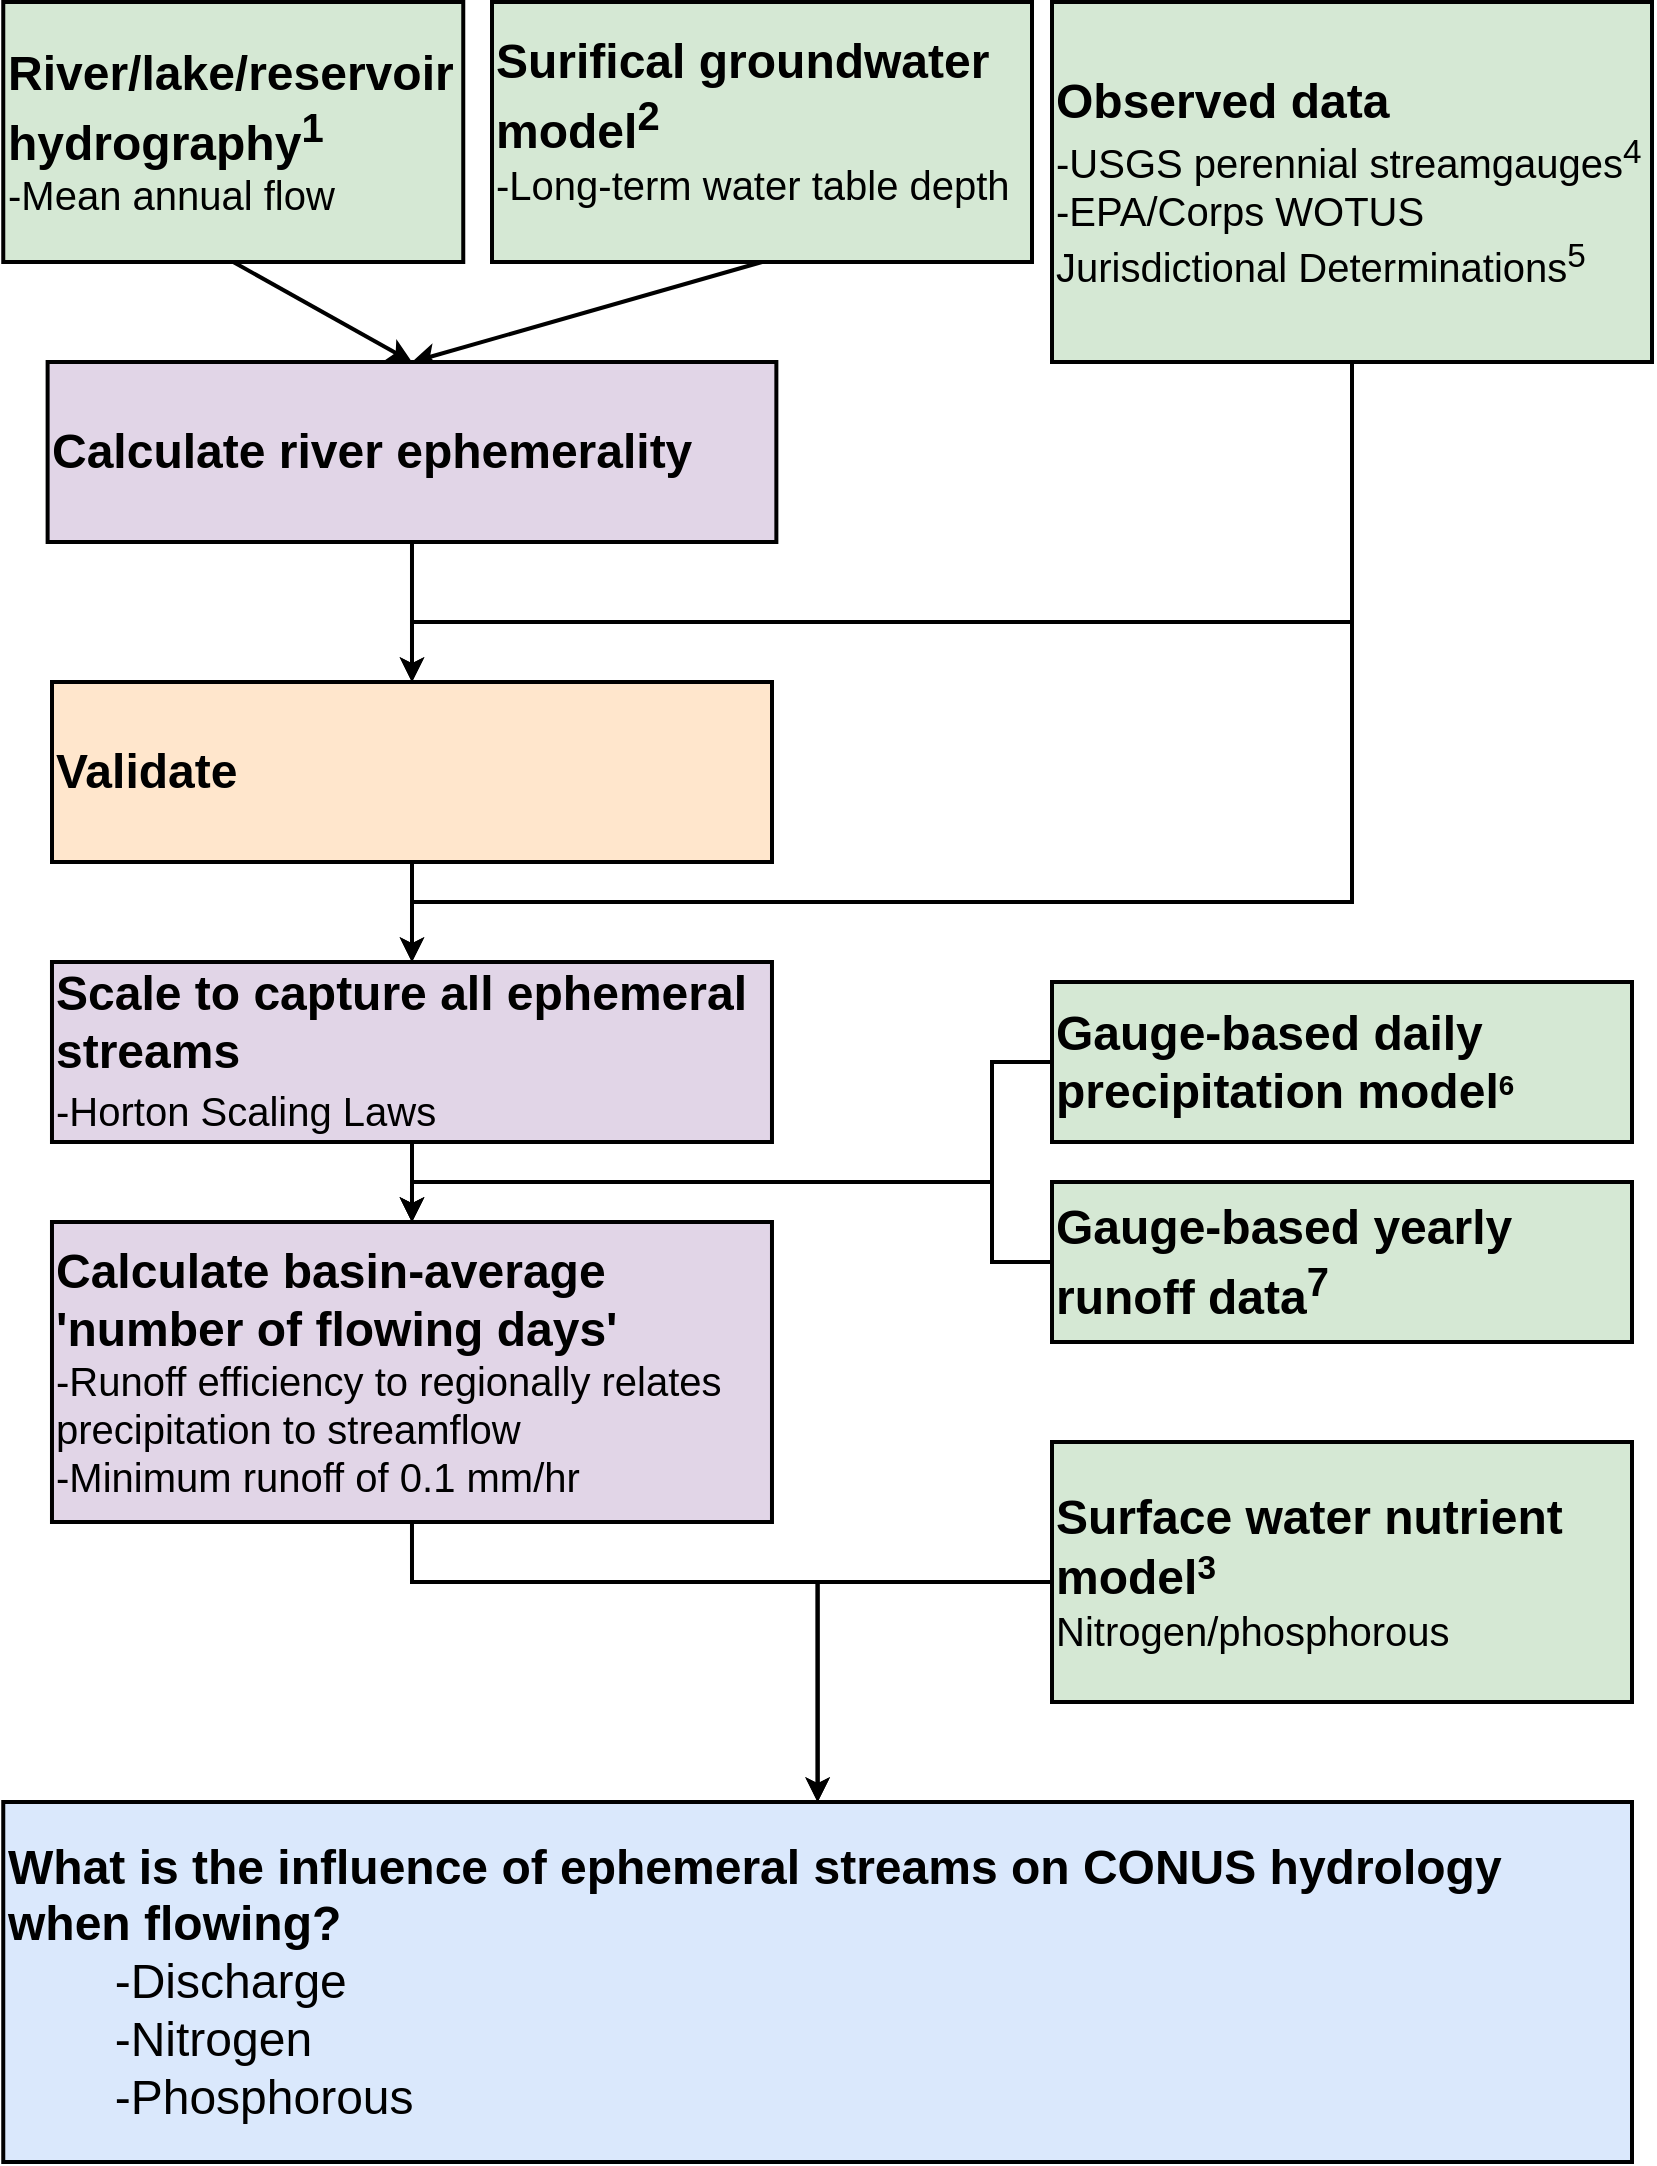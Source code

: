 <mxfile version="17.2.4" type="device"><diagram id="rmIsN-aQM5DUS-aYzJqU" name="Page-1"><mxGraphModel dx="2031" dy="1236" grid="1" gridSize="10" guides="1" tooltips="1" connect="1" arrows="1" fold="1" page="1" pageScale="1" pageWidth="850" pageHeight="1100" math="0" shadow="0"><root><mxCell id="0"/><mxCell id="1" parent="0"/><mxCell id="GAgp2lGwTjoxuqxvStRf-5" style="rounded=0;orthogonalLoop=1;jettySize=auto;html=1;exitX=0.5;exitY=1;exitDx=0;exitDy=0;strokeWidth=2;entryX=0.5;entryY=0;entryDx=0;entryDy=0;" parent="1" source="bA_Qfa28NUKsnwbfBqmp-8" target="bA_Qfa28NUKsnwbfBqmp-12" edge="1"><mxGeometry relative="1" as="geometry"><mxPoint x="385" y="290.0" as="sourcePoint"/></mxGeometry></mxCell><mxCell id="bA_Qfa28NUKsnwbfBqmp-1" value="&lt;font style=&quot;font-size: 24px&quot;&gt;&lt;b&gt;River/lake/reservoir hydrography&lt;sup&gt;1&lt;/sup&gt;&lt;br&gt;&lt;/b&gt;&lt;/font&gt;&lt;font style=&quot;font-size: 20px&quot;&gt;-Mean annual flow&lt;br&gt;&lt;/font&gt;" style="rounded=0;whiteSpace=wrap;html=1;align=left;fillColor=#d5e8d4;strokeColor=#000000;strokeWidth=2;" parent="1" vertex="1"><mxGeometry x="15.63" y="10" width="230" height="130" as="geometry"/></mxCell><mxCell id="bA_Qfa28NUKsnwbfBqmp-3" style="rounded=0;orthogonalLoop=1;jettySize=auto;html=1;exitX=0.5;exitY=1;exitDx=0;exitDy=0;strokeWidth=2;entryX=0.5;entryY=0;entryDx=0;entryDy=0;" parent="1" source="bA_Qfa28NUKsnwbfBqmp-1" target="bA_Qfa28NUKsnwbfBqmp-12" edge="1"><mxGeometry relative="1" as="geometry"><mxPoint x="395" y="170" as="sourcePoint"/><mxPoint x="250" y="200" as="targetPoint"/></mxGeometry></mxCell><mxCell id="F9Go_E0bVxoqcmGsn-Wj-4" style="edgeStyle=orthogonalEdgeStyle;rounded=0;orthogonalLoop=1;jettySize=auto;html=1;exitX=0.5;exitY=1;exitDx=0;exitDy=0;entryX=0.5;entryY=0;entryDx=0;entryDy=0;fontSize=20;strokeWidth=2;" edge="1" parent="1" source="GAgp2lGwTjoxuqxvStRf-1" target="F9Go_E0bVxoqcmGsn-Wj-2"><mxGeometry relative="1" as="geometry"><Array as="points"><mxPoint x="690" y="320"/><mxPoint x="220" y="320"/></Array></mxGeometry></mxCell><mxCell id="F9Go_E0bVxoqcmGsn-Wj-9" style="edgeStyle=orthogonalEdgeStyle;rounded=0;orthogonalLoop=1;jettySize=auto;html=1;exitX=0.5;exitY=1;exitDx=0;exitDy=0;entryX=0.5;entryY=0;entryDx=0;entryDy=0;fontSize=20;strokeWidth=2;" edge="1" parent="1" source="GAgp2lGwTjoxuqxvStRf-1" target="F9Go_E0bVxoqcmGsn-Wj-5"><mxGeometry relative="1" as="geometry"><Array as="points"><mxPoint x="690" y="460"/><mxPoint x="220" y="460"/></Array></mxGeometry></mxCell><mxCell id="GAgp2lGwTjoxuqxvStRf-1" value="&lt;b&gt;&lt;span style=&quot;font-size: 24px&quot;&gt;Observed data&lt;br&gt;&lt;/span&gt;&lt;/b&gt;&lt;span style=&quot;font-size: 20px&quot;&gt;-USGS perennial streamgauges&lt;sup&gt;4&lt;/sup&gt;&lt;br&gt;&lt;/span&gt;&lt;font style=&quot;font-size: 20px&quot;&gt;-EPA/Corps WOTUS Jurisdictional Determinations&lt;sup&gt;5&lt;/sup&gt;&lt;/font&gt;" style="rounded=0;whiteSpace=wrap;html=1;align=left;fillColor=#d5e8d4;strokeColor=#000000;strokeWidth=2;" parent="1" vertex="1"><mxGeometry x="540" y="10" width="300" height="180" as="geometry"/></mxCell><mxCell id="bA_Qfa28NUKsnwbfBqmp-8" value="&lt;font style=&quot;font-size: 24px&quot;&gt;&lt;b&gt;Surifical groundwater model&lt;sup&gt;2&lt;br&gt;&lt;/sup&gt;&lt;/b&gt;&lt;sup&gt;-Long-term water table depth&lt;br&gt;&lt;/sup&gt;&lt;/font&gt;" style="rounded=0;whiteSpace=wrap;html=1;align=left;fillColor=#d5e8d4;strokeColor=#000000;strokeWidth=2;" parent="1" vertex="1"><mxGeometry x="260" y="10" width="270" height="130" as="geometry"/></mxCell><mxCell id="bA_Qfa28NUKsnwbfBqmp-10" style="edgeStyle=none;rounded=0;orthogonalLoop=1;jettySize=auto;html=1;entryX=0.5;entryY=0;entryDx=0;entryDy=0;fontSize=24;strokeWidth=2;" parent="1" edge="1"><mxGeometry relative="1" as="geometry"><mxPoint x="227.815" y="410.0" as="sourcePoint"/><mxPoint x="227.815" y="410.0" as="targetPoint"/></mxGeometry></mxCell><mxCell id="bA_Qfa28NUKsnwbfBqmp-13" style="rounded=0;orthogonalLoop=1;jettySize=auto;html=1;exitX=0.5;exitY=1;exitDx=0;exitDy=0;fontSize=24;strokeWidth=2;entryX=0.5;entryY=0;entryDx=0;entryDy=0;" parent="1" source="bA_Qfa28NUKsnwbfBqmp-12" target="F9Go_E0bVxoqcmGsn-Wj-2" edge="1"><mxGeometry relative="1" as="geometry"><mxPoint x="230" y="420" as="targetPoint"/></mxGeometry></mxCell><mxCell id="bA_Qfa28NUKsnwbfBqmp-12" value="&lt;span style=&quot;font-size: 24px&quot;&gt;&lt;b&gt;Calculate river ephemerality&lt;/b&gt;&lt;/span&gt;" style="shape=rectangle;perimeter=parallelogramPerimeter;whiteSpace=wrap;html=1;fixedSize=1;fillColor=#e1d5e7;strokeColor=#000000;align=left;strokeWidth=2;" parent="1" vertex="1"><mxGeometry x="37.81" y="190" width="364.37" height="90" as="geometry"/></mxCell><mxCell id="bA_Qfa28NUKsnwbfBqmp-26" value="&lt;span style=&quot;font-size: 24px&quot;&gt;&lt;b&gt;What is the influence of ephemeral streams on CONUS hydrology when flowing?&lt;br&gt;&lt;/b&gt;&lt;span style=&quot;white-space: pre&quot;&gt;&#9;&lt;/span&gt;-Discharge&lt;br&gt;&lt;span style=&quot;white-space: pre&quot;&gt;&#9;&lt;/span&gt;-Nitrogen&lt;br&gt;&lt;span style=&quot;white-space: pre&quot;&gt;&#9;&lt;/span&gt;-Phosphorous&lt;br&gt;&lt;/span&gt;" style="shape=rectangle;perimeter=parallelogramPerimeter;whiteSpace=wrap;html=1;fixedSize=1;fillColor=#dae8fc;strokeColor=#000000;align=left;strokeWidth=2;" parent="1" vertex="1"><mxGeometry x="15.63" y="910" width="814.37" height="180" as="geometry"/></mxCell><mxCell id="F9Go_E0bVxoqcmGsn-Wj-13" style="edgeStyle=orthogonalEdgeStyle;rounded=0;orthogonalLoop=1;jettySize=auto;html=1;exitX=0;exitY=0.5;exitDx=0;exitDy=0;entryX=0.5;entryY=0;entryDx=0;entryDy=0;fontSize=20;strokeWidth=2;" edge="1" parent="1" source="F9Go_E0bVxoqcmGsn-Wj-1" target="F9Go_E0bVxoqcmGsn-Wj-10"><mxGeometry relative="1" as="geometry"><Array as="points"><mxPoint x="510" y="540"/><mxPoint x="510" y="600"/><mxPoint x="220" y="600"/></Array></mxGeometry></mxCell><mxCell id="F9Go_E0bVxoqcmGsn-Wj-1" value="&lt;font&gt;&lt;b&gt;&lt;span style=&quot;font-size: 24px&quot;&gt;Gauge-based daily precipitation model&lt;/span&gt;&lt;span style=&quot;font-size: 16.667px&quot;&gt;&lt;sup&gt;6&lt;/sup&gt;&lt;/span&gt;&lt;/b&gt;&lt;/font&gt;&lt;font style=&quot;font-size: 20px&quot;&gt;&lt;br&gt;&lt;/font&gt;" style="rounded=0;whiteSpace=wrap;html=1;align=left;fillColor=#d5e8d4;strokeColor=#000000;strokeWidth=2;" vertex="1" parent="1"><mxGeometry x="540" y="500" width="290" height="80" as="geometry"/></mxCell><mxCell id="F9Go_E0bVxoqcmGsn-Wj-2" value="&lt;span style=&quot;font-size: 24px&quot;&gt;&lt;b&gt;Validate&lt;/b&gt;&lt;/span&gt;" style="shape=rectangle;perimeter=parallelogramPerimeter;whiteSpace=wrap;html=1;fixedSize=1;fillColor=#ffe6cc;strokeColor=#000000;align=left;strokeWidth=2;" vertex="1" parent="1"><mxGeometry x="40" y="350" width="360" height="90" as="geometry"/></mxCell><mxCell id="F9Go_E0bVxoqcmGsn-Wj-14" style="edgeStyle=orthogonalEdgeStyle;rounded=0;orthogonalLoop=1;jettySize=auto;html=1;exitX=0.5;exitY=1;exitDx=0;exitDy=0;entryX=0.5;entryY=0;entryDx=0;entryDy=0;fontSize=20;strokeWidth=2;" edge="1" parent="1" source="F9Go_E0bVxoqcmGsn-Wj-5" target="F9Go_E0bVxoqcmGsn-Wj-10"><mxGeometry relative="1" as="geometry"/></mxCell><mxCell id="F9Go_E0bVxoqcmGsn-Wj-5" value="&lt;span style=&quot;font-size: 24px&quot;&gt;&lt;b&gt;Scale to capture all ephemeral streams&lt;br&gt;&lt;/b&gt;&lt;/span&gt;&lt;span style=&quot;font-size: 20px&quot;&gt;-Horton Scaling Laws&lt;/span&gt;&lt;span style=&quot;font-size: 24px&quot;&gt;&lt;b&gt;&lt;br&gt;&lt;/b&gt;&lt;/span&gt;" style="shape=rectangle;perimeter=parallelogramPerimeter;whiteSpace=wrap;html=1;fixedSize=1;fillColor=#e1d5e7;strokeColor=#000000;align=left;strokeWidth=2;" vertex="1" parent="1"><mxGeometry x="39.99" y="490" width="360" height="90" as="geometry"/></mxCell><mxCell id="F9Go_E0bVxoqcmGsn-Wj-6" style="rounded=0;orthogonalLoop=1;jettySize=auto;html=1;exitX=0.5;exitY=1;exitDx=0;exitDy=0;fontSize=24;strokeWidth=2;entryX=0.5;entryY=0;entryDx=0;entryDy=0;" edge="1" parent="1" source="F9Go_E0bVxoqcmGsn-Wj-2" target="F9Go_E0bVxoqcmGsn-Wj-5"><mxGeometry relative="1" as="geometry"><mxPoint x="229.995" y="310.0" as="sourcePoint"/><mxPoint x="230" y="360.0" as="targetPoint"/></mxGeometry></mxCell><mxCell id="F9Go_E0bVxoqcmGsn-Wj-17" style="edgeStyle=orthogonalEdgeStyle;rounded=0;orthogonalLoop=1;jettySize=auto;html=1;exitX=0.5;exitY=1;exitDx=0;exitDy=0;entryX=0.5;entryY=0;entryDx=0;entryDy=0;fontSize=20;strokeWidth=2;" edge="1" parent="1" source="F9Go_E0bVxoqcmGsn-Wj-10" target="bA_Qfa28NUKsnwbfBqmp-26"><mxGeometry relative="1" as="geometry"><Array as="points"><mxPoint x="220" y="800"/><mxPoint x="423" y="800"/></Array></mxGeometry></mxCell><mxCell id="F9Go_E0bVxoqcmGsn-Wj-10" value="&lt;span style=&quot;font-size: 24px&quot;&gt;&lt;b&gt;Calculate basin-average 'number of flowing days'&lt;br&gt;&lt;/b&gt;&lt;/span&gt;&lt;span style=&quot;font-size: 20px&quot;&gt;-Runoff efficiency to regionally relates precipitation to streamflow&lt;br&gt;&lt;/span&gt;&lt;font style=&quot;font-size: 20px&quot;&gt;-Minimum runoff of 0.1 mm/hr&lt;/font&gt;" style="shape=rectangle;perimeter=parallelogramPerimeter;whiteSpace=wrap;html=1;fixedSize=1;fillColor=#e1d5e7;strokeColor=#000000;align=left;strokeWidth=2;" vertex="1" parent="1"><mxGeometry x="39.99" y="620" width="360" height="150" as="geometry"/></mxCell><mxCell id="F9Go_E0bVxoqcmGsn-Wj-20" style="edgeStyle=orthogonalEdgeStyle;rounded=0;orthogonalLoop=1;jettySize=auto;html=1;exitX=0;exitY=0.5;exitDx=0;exitDy=0;entryX=0.5;entryY=0;entryDx=0;entryDy=0;fontSize=20;strokeWidth=2;" edge="1" parent="1" source="F9Go_E0bVxoqcmGsn-Wj-11" target="bA_Qfa28NUKsnwbfBqmp-26"><mxGeometry relative="1" as="geometry"><Array as="points"><mxPoint x="540" y="800"/><mxPoint x="423" y="800"/></Array></mxGeometry></mxCell><mxCell id="F9Go_E0bVxoqcmGsn-Wj-11" value="&lt;font&gt;&lt;b&gt;&lt;span style=&quot;font-size: 24px&quot;&gt;Surface water nutrient model&lt;/span&gt;&lt;span style=&quot;font-size: 20px&quot;&gt;&lt;sup&gt;3&lt;/sup&gt;&lt;/span&gt;&lt;br&gt;&lt;/b&gt;&lt;/font&gt;&lt;font style=&quot;font-size: 20px&quot;&gt;Nitrogen/phosphorous&lt;br&gt;&lt;/font&gt;" style="rounded=0;whiteSpace=wrap;html=1;align=left;fillColor=#d5e8d4;strokeColor=#000000;strokeWidth=2;" vertex="1" parent="1"><mxGeometry x="540" y="730" width="290" height="130" as="geometry"/></mxCell><mxCell id="F9Go_E0bVxoqcmGsn-Wj-16" style="edgeStyle=orthogonalEdgeStyle;rounded=0;orthogonalLoop=1;jettySize=auto;html=1;exitX=0;exitY=0.5;exitDx=0;exitDy=0;entryX=0.5;entryY=0;entryDx=0;entryDy=0;fontSize=20;strokeWidth=2;" edge="1" parent="1" source="F9Go_E0bVxoqcmGsn-Wj-15" target="F9Go_E0bVxoqcmGsn-Wj-10"><mxGeometry relative="1" as="geometry"><Array as="points"><mxPoint x="510" y="640"/><mxPoint x="510" y="600"/><mxPoint x="220" y="600"/></Array></mxGeometry></mxCell><mxCell id="F9Go_E0bVxoqcmGsn-Wj-15" value="&lt;font&gt;&lt;span style=&quot;font-size: 24px&quot;&gt;&lt;b&gt;Gauge-based yearly runoff data&lt;sup&gt;7&lt;/sup&gt;&lt;/b&gt;&lt;/span&gt;&lt;br&gt;&lt;/font&gt;" style="rounded=0;whiteSpace=wrap;html=1;align=left;fillColor=#d5e8d4;strokeColor=#000000;strokeWidth=2;" vertex="1" parent="1"><mxGeometry x="540" y="600" width="290" height="80" as="geometry"/></mxCell></root></mxGraphModel></diagram></mxfile>